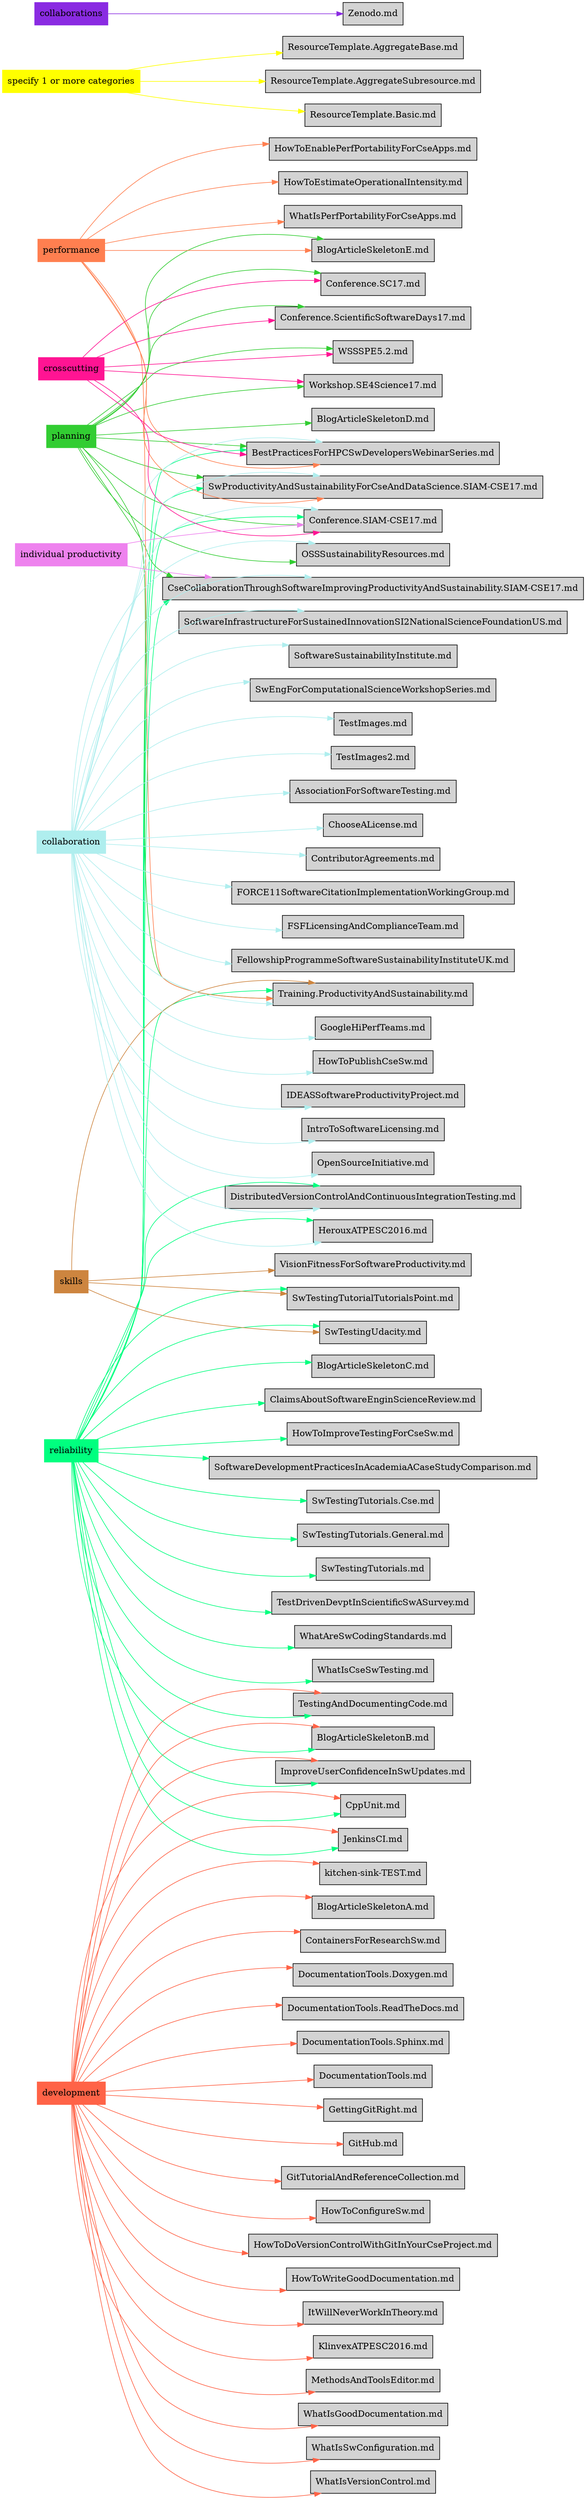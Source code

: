 digraph bettersoftware {
            rankdir = LR;
            ratio = fill;
            node [style=filled];
            node [shape = box];
"development" [color="tomato"];
"development" ->  "BlogArticleSkeletonA.md" [color="tomato"];
"reliability" [color="springgreen"];
"reliability" ->  "BlogArticleSkeletonB.md" [color="springgreen"];
"development" ->  "BlogArticleSkeletonB.md" [color="tomato"];
"reliability" ->  "BlogArticleSkeletonC.md" [color="springgreen"];
"planning" [color="limegreen"];
"planning" ->  "BlogArticleSkeletonD.md" [color="limegreen"];
"planning" ->  "BlogArticleSkeletonE.md" [color="limegreen"];
"performance" [color="coral"];
"performance" ->  "BlogArticleSkeletonE.md" [color="coral"];
"reliability" ->  "ImproveUserConfidenceInSwUpdates.md" [color="springgreen"];
"development" ->  "ImproveUserConfidenceInSwUpdates.md" [color="tomato"];
"development" ->  "ContainersForResearchSw.md" [color="tomato"];
"skills" [color="peru"];
"skills" ->  "VisionFitnessForSoftwareProductivity.md" [color="peru"];
"collaboration" [color="paleturquoise"];
"collaboration" ->  "AssociationForSoftwareTesting.md" [color="paleturquoise"];
"planning" ->  "BestPracticesForHPCSwDevelopersWebinarSeries.md" [color="limegreen"];
"reliability" ->  "BestPracticesForHPCSwDevelopersWebinarSeries.md" [color="springgreen"];
"collaboration" ->  "BestPracticesForHPCSwDevelopersWebinarSeries.md" [color="paleturquoise"];
"crosscutting" [color="deeppink"];
"crosscutting" ->  "BestPracticesForHPCSwDevelopersWebinarSeries.md" [color="deeppink"];
"performance" ->  "BestPracticesForHPCSwDevelopersWebinarSeries.md" [color="coral"];
"collaboration" ->  "ChooseALicense.md" [color="paleturquoise"];
"reliability" ->  "ClaimsAboutSoftwareEnginScienceReview.md" [color="springgreen"];
"collaboration" ->  "ContributorAgreements.md" [color="paleturquoise"];
"reliability" ->  "CppUnit.md" [color="springgreen"];
"development" ->  "CppUnit.md" [color="tomato"];
"planning" ->  "CseCollaborationThroughSoftwareImprovingProductivityAndSustainability.SIAM-CSE17.md" [color="limegreen"];
"reliability" ->  "CseCollaborationThroughSoftwareImprovingProductivityAndSustainability.SIAM-CSE17.md" [color="springgreen"];
"collaboration" ->  "CseCollaborationThroughSoftwareImprovingProductivityAndSustainability.SIAM-CSE17.md" [color="paleturquoise"];
"individual productivity" [color="violet"];
"individual productivity" ->  "CseCollaborationThroughSoftwareImprovingProductivityAndSustainability.SIAM-CSE17.md" [color="violet"];
"reliability" ->  "DistributedVersionControlAndContinuousIntegrationTesting.md" [color="springgreen"];
"collaboration" ->  "DistributedVersionControlAndContinuousIntegrationTesting.md" [color="paleturquoise"];
"development" ->  "DocumentationTools.Doxygen.md" [color="tomato"];
"development" ->  "DocumentationTools.ReadTheDocs.md" [color="tomato"];
"development" ->  "DocumentationTools.Sphinx.md" [color="tomato"];
"development" ->  "DocumentationTools.md" [color="tomato"];
"collaboration" ->  "FORCE11SoftwareCitationImplementationWorkingGroup.md" [color="paleturquoise"];
"collaboration" ->  "FSFLicensingAndComplianceTeam.md" [color="paleturquoise"];
"collaboration" ->  "FellowshipProgrammeSoftwareSustainabilityInstituteUK.md" [color="paleturquoise"];
"development" ->  "GettingGitRight.md" [color="tomato"];
"development" ->  "GitHub.md" [color="tomato"];
"development" ->  "GitTutorialAndReferenceCollection.md" [color="tomato"];
"collaboration" ->  "GoogleHiPerfTeams.md" [color="paleturquoise"];
"collaboration" ->  "HerouxATPESC2016.md" [color="paleturquoise"];
"reliability" ->  "HerouxATPESC2016.md" [color="springgreen"];
"development" ->  "HowToConfigureSw.md" [color="tomato"];
"development" ->  "HowToDoVersionControlWithGitInYourCseProject.md" [color="tomato"];
"performance" ->  "HowToEnablePerfPortabilityForCseApps.md" [color="coral"];
"performance" ->  "HowToEstimateOperationalIntensity.md" [color="coral"];
"reliability" ->  "HowToImproveTestingForCseSw.md" [color="springgreen"];
"collaboration" ->  "HowToPublishCseSw.md" [color="paleturquoise"];
"development" ->  "HowToWriteGoodDocumentation.md" [color="tomato"];
"collaboration" ->  "IDEASSoftwareProductivityProject.md" [color="paleturquoise"];
"collaboration" ->  "IntroToSoftwareLicensing.md" [color="paleturquoise"];
"development" ->  "ItWillNeverWorkInTheory.md" [color="tomato"];
"reliability" ->  "JenkinsCI.md" [color="springgreen"];
"development" ->  "JenkinsCI.md" [color="tomato"];
"development" ->  "KlinvexATPESC2016.md" [color="tomato"];
"development" ->  "MethodsAndToolsEditor.md" [color="tomato"];
"collaboration" ->  "OSSSustainabilityResources.md" [color="paleturquoise"];
"planning" ->  "OSSSustainabilityResources.md" [color="limegreen"];
"collaboration" ->  "OpenSourceInitiative.md" [color="paleturquoise"];
"specify 1 or more categories" [color="yellow"];
"specify 1 or more categories" ->  "ResourceTemplate.AggregateBase.md" [color="yellow"];
"specify 1 or more categories" ->  "ResourceTemplate.AggregateSubresource.md" [color="yellow"];
"specify 1 or more categories" ->  "ResourceTemplate.Basic.md" [color="yellow"];
"reliability" ->  "SoftwareDevelopmentPracticesInAcademiaACaseStudyComparison.md" [color="springgreen"];
"collaboration" ->  "SoftwareInfrastructureForSustainedInnovationSI2NationalScienceFoundationUS.md" [color="paleturquoise"];
"collaboration" ->  "SoftwareSustainabilityInstitute.md" [color="paleturquoise"];
"collaboration" ->  "SwEngForComputationalScienceWorkshopSeries.md" [color="paleturquoise"];
"planning" ->  "SwProductivityAndSustainabilityForCseAndDataScience.SIAM-CSE17.md" [color="limegreen"];
"reliability" ->  "SwProductivityAndSustainabilityForCseAndDataScience.SIAM-CSE17.md" [color="springgreen"];
"collaboration" ->  "SwProductivityAndSustainabilityForCseAndDataScience.SIAM-CSE17.md" [color="paleturquoise"];
"performance" ->  "SwProductivityAndSustainabilityForCseAndDataScience.SIAM-CSE17.md" [color="coral"];
"reliability" ->  "SwTestingTutorialTutorialsPoint.md" [color="springgreen"];
"skills" ->  "SwTestingTutorialTutorialsPoint.md" [color="peru"];
"reliability" ->  "SwTestingTutorials.Cse.md" [color="springgreen"];
"reliability" ->  "SwTestingTutorials.General.md" [color="springgreen"];
"reliability" ->  "SwTestingTutorials.md" [color="springgreen"];
"reliability" ->  "SwTestingUdacity.md" [color="springgreen"];
"skills" ->  "SwTestingUdacity.md" [color="peru"];
"reliability" ->  "TestDrivenDevptInScientificSwASurvey.md" [color="springgreen"];
"collaboration" ->  "TestImages.md" [color="paleturquoise"];
"collaboration" ->  "TestImages2.md" [color="paleturquoise"];
"reliability" ->  "TestingAndDocumentingCode.md" [color="springgreen"];
"development" ->  "TestingAndDocumentingCode.md" [color="tomato"];
"planning" ->  "Training.ProductivityAndSustainability.md" [color="limegreen"];
"reliability" ->  "Training.ProductivityAndSustainability.md" [color="springgreen"];
"collaboration" ->  "Training.ProductivityAndSustainability.md" [color="paleturquoise"];
"performance" ->  "Training.ProductivityAndSustainability.md" [color="coral"];
"skills" ->  "Training.ProductivityAndSustainability.md" [color="peru"];
"reliability" ->  "WhatAreSwCodingStandards.md" [color="springgreen"];
"reliability" ->  "WhatIsCseSwTesting.md" [color="springgreen"];
"development" ->  "WhatIsGoodDocumentation.md" [color="tomato"];
"performance" ->  "WhatIsPerfPortabilityForCseApps.md" [color="coral"];
"development" ->  "WhatIsSwConfiguration.md" [color="tomato"];
"development" ->  "WhatIsVersionControl.md" [color="tomato"];
"collaborations" [color="blueviolet"];
"collaborations" ->  "Zenodo.md" [color="blueviolet"];
"development" ->  "kitchen-sink-TEST.md" [color="tomato"];
"planning" ->  "Conference.SC17.md" [color="limegreen"];
"crosscutting" ->  "Conference.SC17.md" [color="deeppink"];
"crosscutting" ->  "Conference.SIAM-CSE17.md" [color="deeppink"];
"individual productivity" ->  "Conference.SIAM-CSE17.md" [color="violet"];
"planning" ->  "Conference.SIAM-CSE17.md" [color="limegreen"];
"collaboration" ->  "Conference.SIAM-CSE17.md" [color="paleturquoise"];
"reliability" ->  "Conference.SIAM-CSE17.md" [color="springgreen"];
"planning" ->  "Conference.ScientificSoftwareDays17.md" [color="limegreen"];
"crosscutting" ->  "Conference.ScientificSoftwareDays17.md" [color="deeppink"];
"planning" ->  "WSSSPE5.2.md" [color="limegreen"];
"crosscutting" ->  "WSSSPE5.2.md" [color="deeppink"];
"planning" ->  "Workshop.SE4Science17.md" [color="limegreen"];
"crosscutting" ->  "Workshop.SE4Science17.md" [color="deeppink"];
}